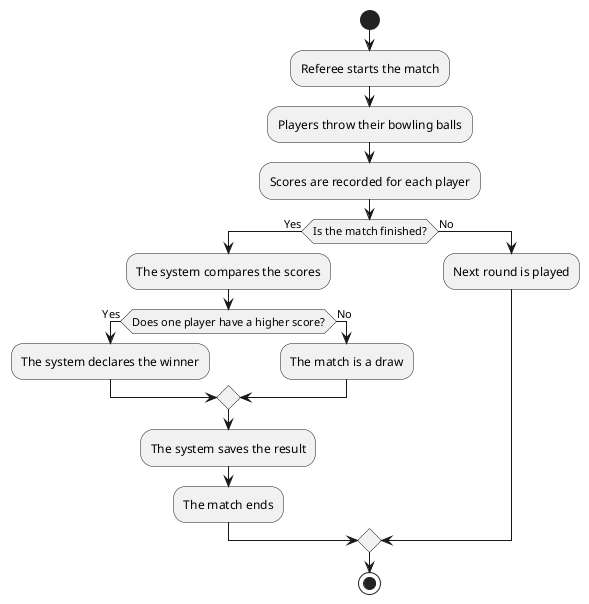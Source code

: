 @startuml
start
:Referee starts the match;
:Players throw their bowling balls;
:Scores are recorded for each player;

if (Is the match finished?) then (Yes)
    :The system compares the scores;
    if (Does one player have a higher score?) then (Yes)
        :The system declares the winner;
    else (No)
        :The match is a draw;
    endif
    :The system saves the result;
    :The match ends;
else (No)
    :Next round is played;
endif

stop
@enduml
